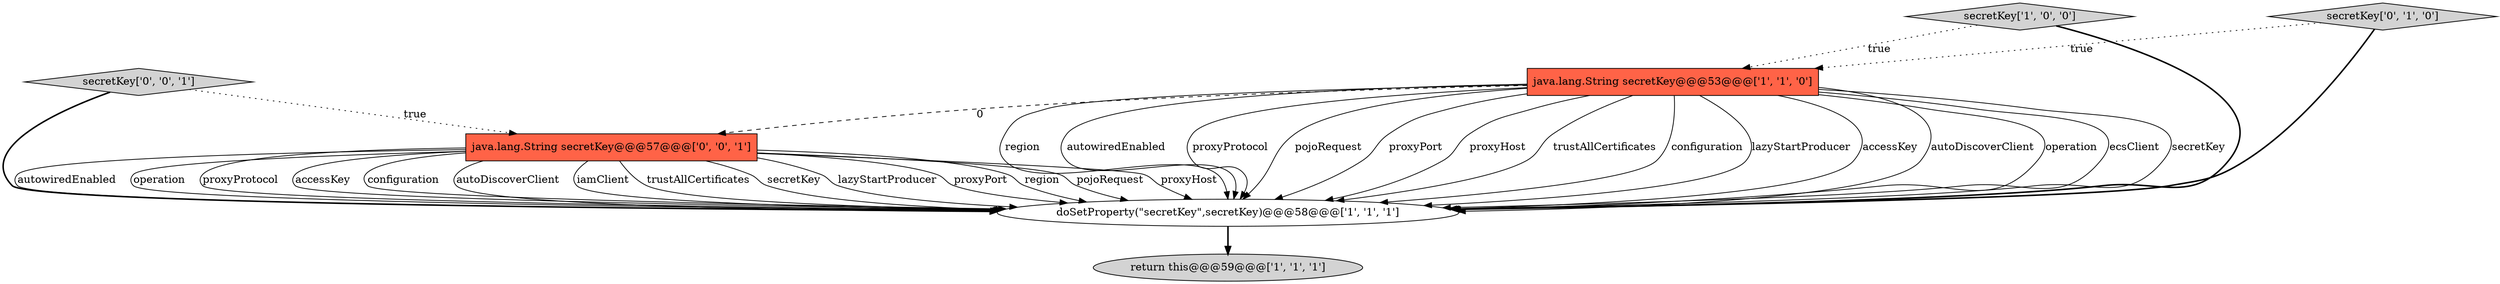 digraph {
5 [style = filled, label = "secretKey['0', '0', '1']", fillcolor = lightgray, shape = diamond image = "AAA0AAABBB3BBB"];
0 [style = filled, label = "return this@@@59@@@['1', '1', '1']", fillcolor = lightgray, shape = ellipse image = "AAA0AAABBB1BBB"];
2 [style = filled, label = "secretKey['1', '0', '0']", fillcolor = lightgray, shape = diamond image = "AAA0AAABBB1BBB"];
1 [style = filled, label = "java.lang.String secretKey@@@53@@@['1', '1', '0']", fillcolor = tomato, shape = box image = "AAA0AAABBB1BBB"];
3 [style = filled, label = "doSetProperty(\"secretKey\",secretKey)@@@58@@@['1', '1', '1']", fillcolor = white, shape = ellipse image = "AAA0AAABBB1BBB"];
6 [style = filled, label = "java.lang.String secretKey@@@57@@@['0', '0', '1']", fillcolor = tomato, shape = box image = "AAA0AAABBB3BBB"];
4 [style = filled, label = "secretKey['0', '1', '0']", fillcolor = lightgray, shape = diamond image = "AAA0AAABBB2BBB"];
5->3 [style = bold, label=""];
4->3 [style = bold, label=""];
6->3 [style = solid, label="autowiredEnabled"];
1->3 [style = solid, label="region"];
4->1 [style = dotted, label="true"];
1->3 [style = solid, label="autowiredEnabled"];
6->3 [style = solid, label="operation"];
2->3 [style = bold, label=""];
6->3 [style = solid, label="proxyProtocol"];
5->6 [style = dotted, label="true"];
6->3 [style = solid, label="accessKey"];
1->3 [style = solid, label="proxyProtocol"];
6->3 [style = solid, label="configuration"];
1->3 [style = solid, label="pojoRequest"];
1->3 [style = solid, label="proxyPort"];
1->3 [style = solid, label="proxyHost"];
1->3 [style = solid, label="trustAllCertificates"];
1->3 [style = solid, label="configuration"];
3->0 [style = bold, label=""];
6->3 [style = solid, label="autoDiscoverClient"];
6->3 [style = solid, label="iamClient"];
1->3 [style = solid, label="lazyStartProducer"];
1->3 [style = solid, label="accessKey"];
2->1 [style = dotted, label="true"];
1->6 [style = dashed, label="0"];
6->3 [style = solid, label="trustAllCertificates"];
1->3 [style = solid, label="autoDiscoverClient"];
6->3 [style = solid, label="secretKey"];
6->3 [style = solid, label="lazyStartProducer"];
6->3 [style = solid, label="proxyPort"];
1->3 [style = solid, label="operation"];
1->3 [style = solid, label="ecsClient"];
6->3 [style = solid, label="region"];
6->3 [style = solid, label="pojoRequest"];
1->3 [style = solid, label="secretKey"];
6->3 [style = solid, label="proxyHost"];
}

